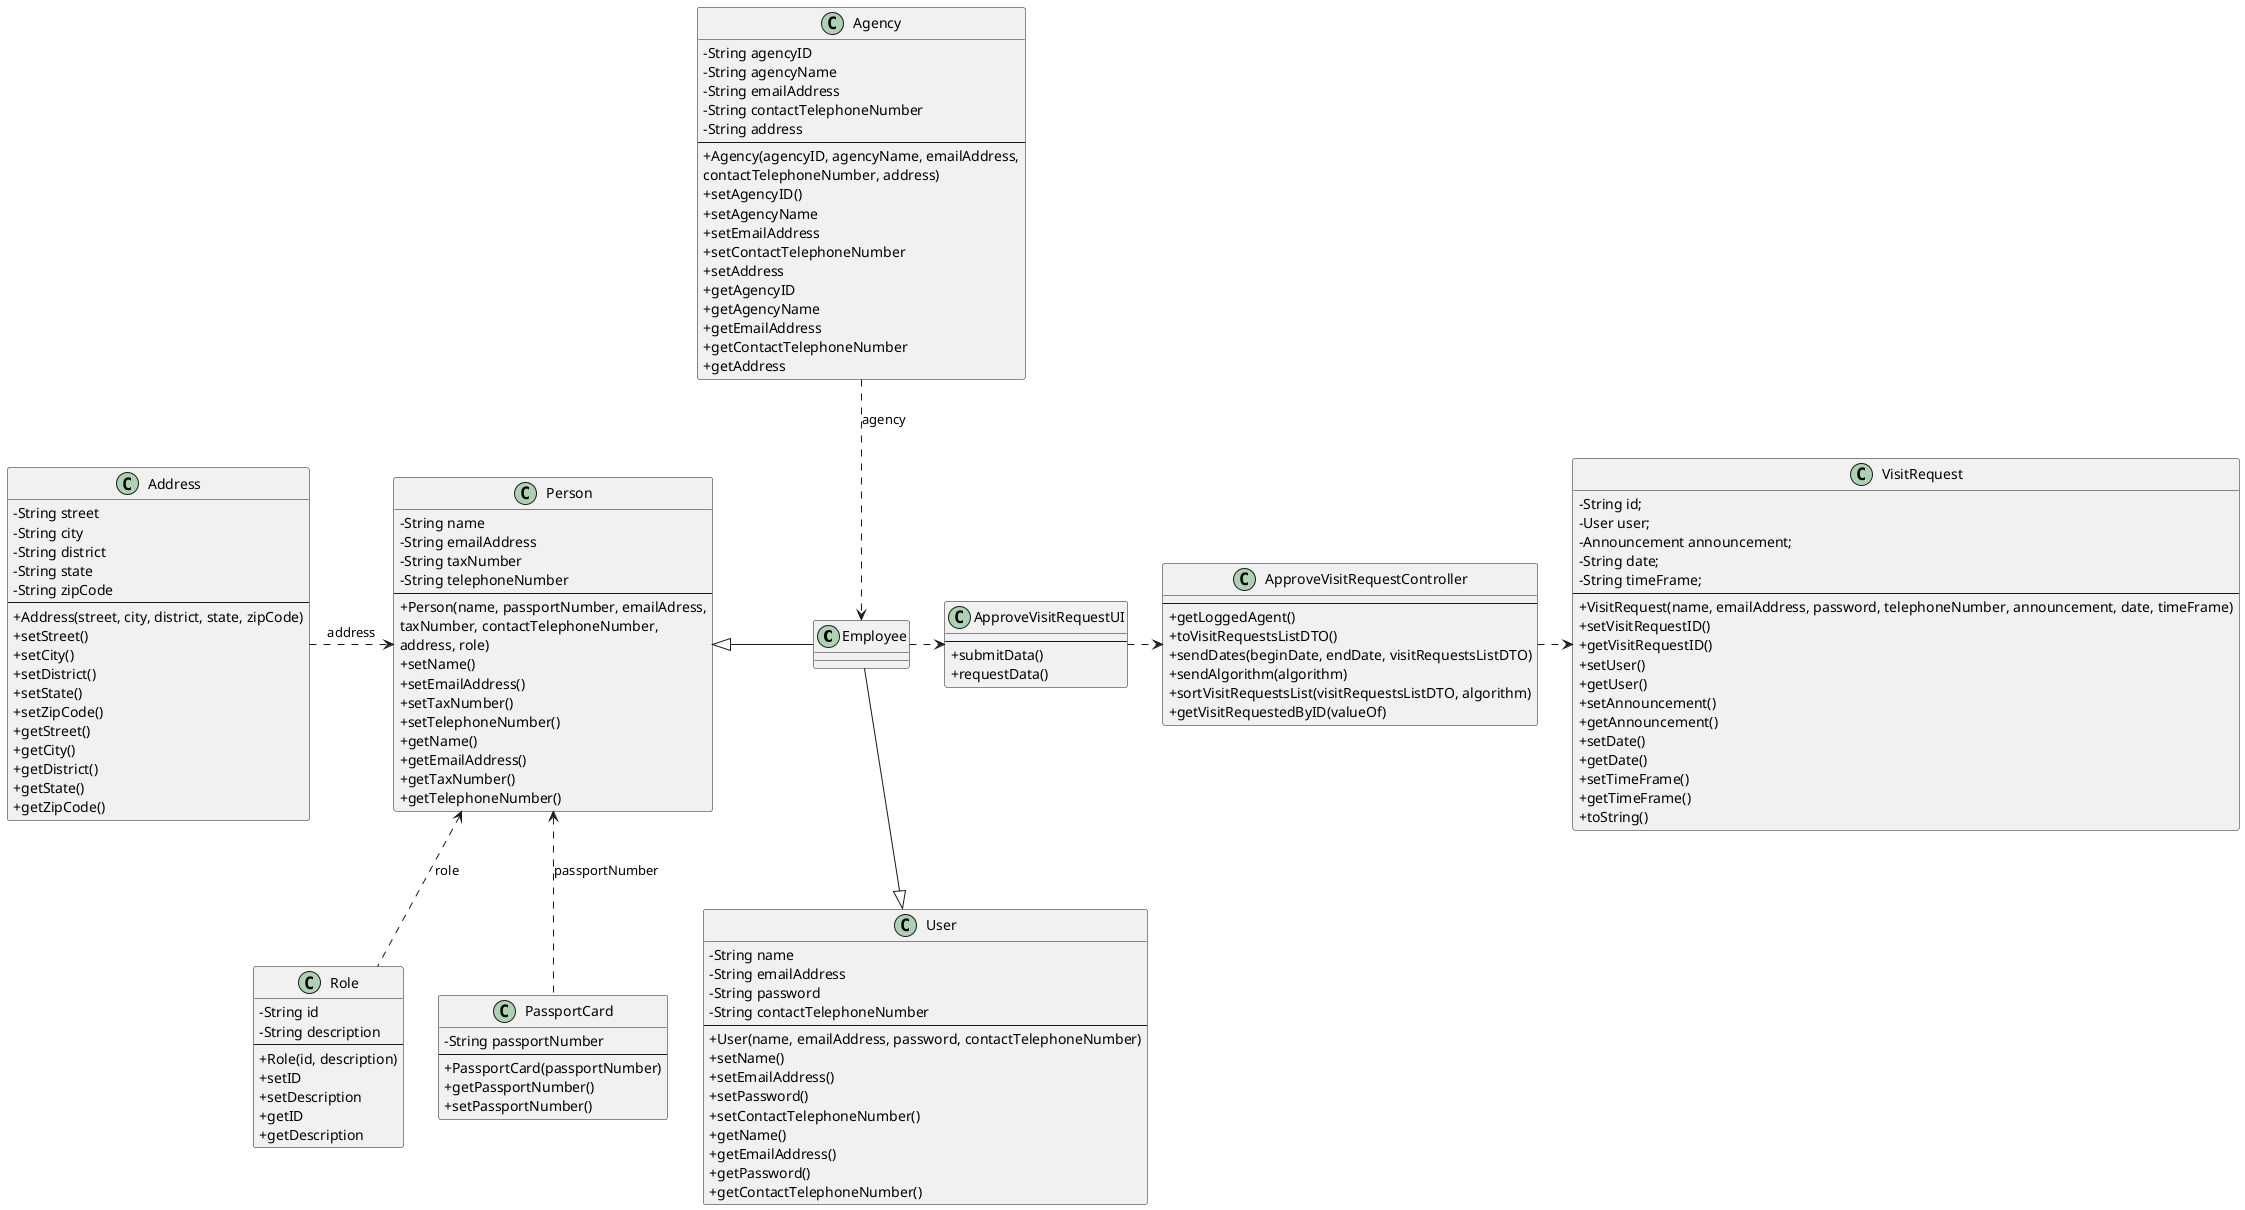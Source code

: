 @startuml
'skinparam monochrome true
skinparam packageStyle rectangle
skinparam shadowing false
skinparam linetype polyline
'skinparam linetype orto

skinparam classAttributeIconSize 0

'left to right direction

class Employee {

}

class Role {
    -String id
    -String description
    --
    +Role(id, description)
    +setID
    +setDescription
    +getID
    +getDescription
}

class Address{
    -String street
    -String city
    -String district
    -String state
    -String zipCode
    --
    +Address(street, city, district, state, zipCode)
    +setStreet()
    +setCity()
    +setDistrict()
    +setState()
    +setZipCode()
    +getStreet()
    +getCity()
    +getDistrict()
    +getState()
    +getZipCode()
}

class PassportCard{
    -String passportNumber
    --
    +PassportCard(passportNumber)
    +getPassportNumber()
    +setPassportNumber()
}

class Person{
    -String name
    -String emailAddress
    -String taxNumber
    -String telephoneNumber
    --
    +Person(name, passportNumber, emailAdress,\ntaxNumber, contactTelephoneNumber,\naddress, role)
    +setName()
    +setEmailAddress()
    +setTaxNumber()
    +setTelephoneNumber()
    +getName()
    +getEmailAddress()
    +getTaxNumber()
    +getTelephoneNumber()
}


class ApproveVisitRequestController {
    ---
    +getLoggedAgent()
    +toVisitRequestsListDTO()
    +sendDates(beginDate, endDate, visitRequestsListDTO)
    +sendAlgorithm(algorithm)
    +sortVisitRequestsList(visitRequestsListDTO, algorithm)
    +getVisitRequestedByID(valueOf)
}

class ApproveVisitRequestUI {
    ---
    +submitData()
    +requestData()
}

class VisitRequest {
    -String id;
    -User user;
    -Announcement announcement;
    -String date;
    -String timeFrame;
    ---
    +VisitRequest(name, emailAddress, password, telephoneNumber, announcement, date, timeFrame)
    +setVisitRequestID()
    +getVisitRequestID()
    +setUser()
    +getUser()
    +setAnnouncement()
    +getAnnouncement()
    +setDate()
    +getDate()
    +setTimeFrame()
    +getTimeFrame()
    +toString()
}

class User {
    -String name
    -String emailAddress
    -String password
    -String contactTelephoneNumber
    --
    +User(name, emailAddress, password, contactTelephoneNumber)
    +setName()
    +setEmailAddress()
    +setPassword()
    +setContactTelephoneNumber()
    +getName()
    +getEmailAddress()
    +getPassword()
    +getContactTelephoneNumber()
}

class Agency {
    -String agencyID
    -String agencyName
    -String emailAddress
    -String contactTelephoneNumber
    -String address
    --
    +Agency(agencyID, agencyName, emailAddress,\ncontactTelephoneNumber, address)
    +setAgencyID()
    +setAgencyName
    +setEmailAddress
    +setContactTelephoneNumber
    +setAddress
    +getAgencyID
    +getAgencyName
    +getEmailAddress
    +getContactTelephoneNumber
    +getAddress
}

Person <|-right Employee
Person <.. Role : role
Person <..left Address : address
Person <.. PassportCard : passportNumber
Employee -right.> ApproveVisitRequestUI
ApproveVisitRequestUI .down> ApproveVisitRequestController
User <|--up Employee
Employee <..up Agency : agency
ApproveVisitRequestController .> VisitRequest

@enduml